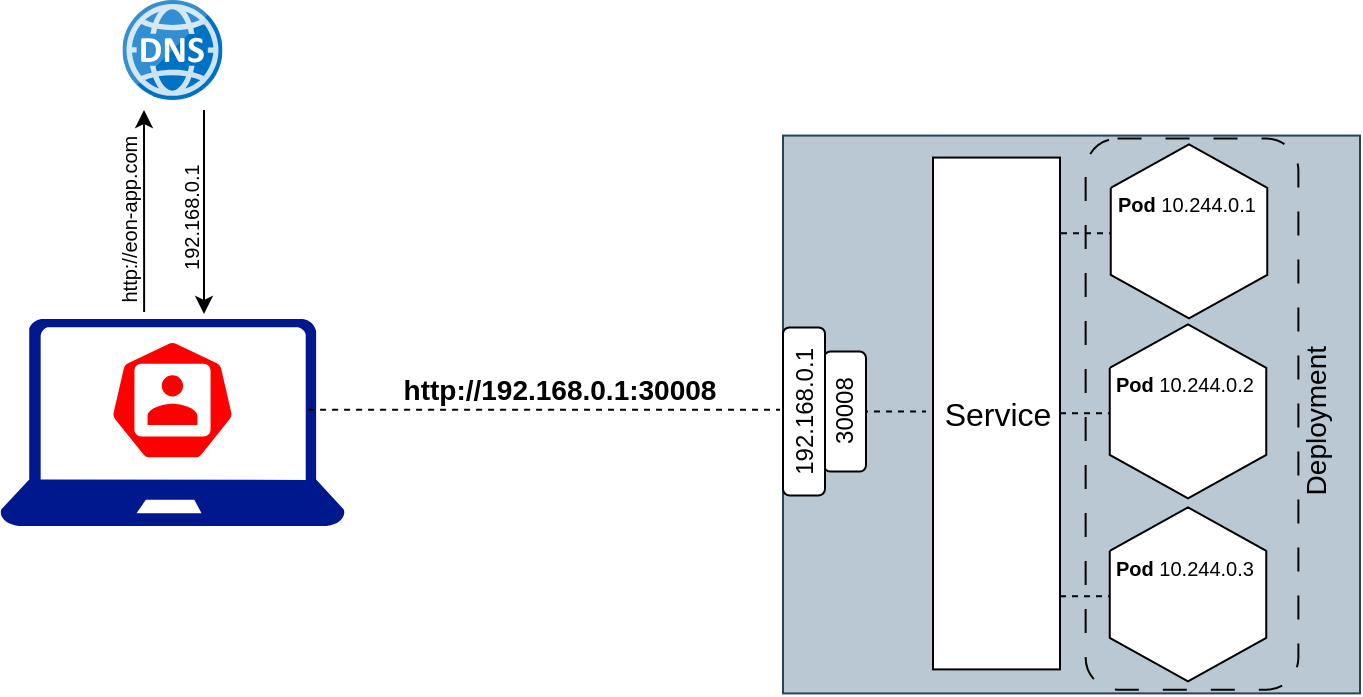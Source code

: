 <mxfile version="23.0.1" type="github">
  <diagram name="Page-1" id="ux_PUUvleqaBWZlEBw-f">
    <mxGraphModel dx="1061" dy="1878" grid="1" gridSize="10" guides="1" tooltips="1" connect="1" arrows="1" fold="1" page="1" pageScale="1" pageWidth="850" pageHeight="1100" math="0" shadow="0">
      <root>
        <mxCell id="0" />
        <mxCell id="1" parent="0" />
        <mxCell id="RruQv3TNjF2r6rg1G-1i-1" value="" style="sketch=0;html=1;dashed=0;whitespace=wrap;fillColor=#FF0000;strokeColor=#ffffff;points=[[0.005,0.63,0],[0.1,0.2,0],[0.9,0.2,0],[0.5,0,0],[0.995,0.63,0],[0.72,0.99,0],[0.5,1,0],[0.28,0.99,0]];verticalLabelPosition=bottom;align=center;verticalAlign=top;shape=mxgraph.kubernetes.icon;prIcon=user;spacing=-4;" parent="1" vertex="1">
          <mxGeometry x="124.53" y="-900.4" width="63.44" height="60.9" as="geometry" />
        </mxCell>
        <mxCell id="RruQv3TNjF2r6rg1G-1i-11" value="" style="sketch=0;aspect=fixed;pointerEvents=1;shadow=0;dashed=0;html=1;strokeColor=none;labelPosition=center;verticalLabelPosition=bottom;verticalAlign=top;align=center;fillColor=#00188D;shape=mxgraph.azure.laptop" parent="1" vertex="1">
          <mxGeometry x="70" y="-910.5" width="172.5" height="103.5" as="geometry" />
        </mxCell>
        <mxCell id="pP3D3UpvlZL9q_hh4rRk-21" value="" style="endArrow=none;dashed=1;html=1;rounded=0;" parent="1" edge="1">
          <mxGeometry width="50" height="50" relative="1" as="geometry">
            <mxPoint x="350" y="-865.09" as="sourcePoint" />
            <mxPoint x="460" y="-865.09" as="targetPoint" />
          </mxGeometry>
        </mxCell>
        <mxCell id="pP3D3UpvlZL9q_hh4rRk-33" value="" style="endArrow=none;dashed=1;html=1;rounded=0;exitX=1.009;exitY=0.503;exitDx=0;exitDy=0;exitPerimeter=0;" parent="1" edge="1">
          <mxGeometry width="50" height="50" relative="1" as="geometry">
            <mxPoint x="224.053" y="-865.14" as="sourcePoint" />
            <mxPoint x="350" y="-865.09" as="targetPoint" />
          </mxGeometry>
        </mxCell>
        <mxCell id="lmyOfEDprMvOEez0UIYF-1" value="&lt;b&gt;&lt;font style=&quot;font-size: 14px;&quot;&gt;http://192.168.0.1:30008&lt;/font&gt;&lt;/b&gt;" style="text;html=1;strokeColor=none;fillColor=none;align=center;verticalAlign=middle;whiteSpace=wrap;rounded=0;" parent="1" vertex="1">
          <mxGeometry x="270" y="-889.59" width="160" height="30" as="geometry" />
        </mxCell>
        <mxCell id="lmyOfEDprMvOEez0UIYF-15" value="" style="endArrow=classic;html=1;rounded=0;exitX=0.383;exitY=-0.014;exitDx=0;exitDy=0;exitPerimeter=0;" parent="1" edge="1">
          <mxGeometry width="50" height="50" relative="1" as="geometry">
            <mxPoint x="142.068" y="-913.949" as="sourcePoint" />
            <mxPoint x="142" y="-1015" as="targetPoint" />
          </mxGeometry>
        </mxCell>
        <mxCell id="lmyOfEDprMvOEez0UIYF-16" value="" style="endArrow=classic;html=1;rounded=0;" parent="1" edge="1">
          <mxGeometry width="50" height="50" relative="1" as="geometry">
            <mxPoint x="172" y="-1015" as="sourcePoint" />
            <mxPoint x="172" y="-913" as="targetPoint" />
          </mxGeometry>
        </mxCell>
        <mxCell id="lmyOfEDprMvOEez0UIYF-17" value="&lt;font style=&quot;font-size: 10px;&quot;&gt;http://eon-app.com&lt;/font&gt;" style="text;html=1;strokeColor=none;fillColor=none;align=center;verticalAlign=middle;whiteSpace=wrap;rounded=0;rotation=-90;" parent="1" vertex="1">
          <mxGeometry x="73.97" y="-975.4" width="120" height="30" as="geometry" />
        </mxCell>
        <mxCell id="lmyOfEDprMvOEez0UIYF-19" value="&lt;font style=&quot;font-size: 10px;&quot;&gt;192.168.0.1&lt;/font&gt;" style="text;html=1;strokeColor=none;fillColor=none;align=center;verticalAlign=middle;whiteSpace=wrap;rounded=0;rotation=-90;" parent="1" vertex="1">
          <mxGeometry x="104.97" y="-976.4" width="120" height="30" as="geometry" />
        </mxCell>
        <mxCell id="EDPzLhZ5t14-nJ9mS6uv-1" value="" style="image;sketch=0;aspect=fixed;html=1;points=[];align=center;fontSize=12;image=img/lib/mscae/DNS.svg;" vertex="1" parent="1">
          <mxGeometry x="131.25" y="-1070" width="50" height="50" as="geometry" />
        </mxCell>
        <mxCell id="EDPzLhZ5t14-nJ9mS6uv-2" value="" style="rounded=0;whiteSpace=wrap;html=1;fillColor=#bac8d3;strokeColor=#23445d;" vertex="1" parent="1">
          <mxGeometry x="461.5" y="-1002.21" width="288.5" height="278.91" as="geometry" />
        </mxCell>
        <mxCell id="EDPzLhZ5t14-nJ9mS6uv-3" value="" style="endArrow=none;html=1;rounded=0;exitX=0.5;exitY=1;exitDx=0;exitDy=0;entryX=0;entryY=1;entryDx=0;entryDy=0;dashed=1;" edge="1" parent="1">
          <mxGeometry width="50" height="50" relative="1" as="geometry">
            <mxPoint x="600.5" y="-953.43" as="sourcePoint" />
            <mxPoint x="685.95" y="-953.43" as="targetPoint" />
          </mxGeometry>
        </mxCell>
        <mxCell id="EDPzLhZ5t14-nJ9mS6uv-4" value="" style="endArrow=none;dashed=1;html=1;rounded=0;" edge="1" parent="1">
          <mxGeometry width="50" height="50" relative="1" as="geometry">
            <mxPoint x="483" y="-864.21" as="sourcePoint" />
            <mxPoint x="533" y="-864.21" as="targetPoint" />
          </mxGeometry>
        </mxCell>
        <mxCell id="EDPzLhZ5t14-nJ9mS6uv-5" value="30008" style="rounded=1;whiteSpace=wrap;html=1;rotation=-90;" vertex="1" parent="1">
          <mxGeometry x="462.5" y="-874.71" width="60" height="21" as="geometry" />
        </mxCell>
        <mxCell id="EDPzLhZ5t14-nJ9mS6uv-6" value="192.168.0.1" style="rounded=1;whiteSpace=wrap;html=1;rotation=-90;" vertex="1" parent="1">
          <mxGeometry x="430" y="-874.8" width="84" height="21" as="geometry" />
        </mxCell>
        <mxCell id="EDPzLhZ5t14-nJ9mS6uv-7" value="&lt;font style=&quot;font-size: 16px;&quot;&gt;Service&lt;/font&gt;" style="rounded=0;whiteSpace=wrap;html=1;" vertex="1" parent="1">
          <mxGeometry x="536.5" y="-991.21" width="63.5" height="255.91" as="geometry" />
        </mxCell>
        <mxCell id="EDPzLhZ5t14-nJ9mS6uv-8" value="" style="verticalLabelPosition=bottom;verticalAlign=top;html=1;shape=mxgraph.basic.polygon;polyCoords=[[0,0.25],[0.5,0],[1,0.25],[1,0.75],[0.5,1],[0,0.75],[0,0.25]];polyline=1;fillColor=default;perimeter=rectanglePerimeter;" vertex="1" parent="1">
          <mxGeometry x="625.38" y="-997.8" width="78.25" height="87" as="geometry" />
        </mxCell>
        <mxCell id="EDPzLhZ5t14-nJ9mS6uv-9" value="&lt;font style=&quot;font-size: 10px;&quot;&gt;&lt;b style=&quot;border-color: var(--border-color); text-align: center;&quot;&gt;Pod&amp;nbsp;&lt;/b&gt;&lt;span style=&quot;border-color: var(--border-color); text-align: center;&quot;&gt;10.244.0.1&lt;/span&gt;&lt;/font&gt;" style="text;whiteSpace=wrap;html=1;rotation=0;" vertex="1" parent="1">
          <mxGeometry x="626.95" y="-981.61" width="71.12" height="28" as="geometry" />
        </mxCell>
        <mxCell id="EDPzLhZ5t14-nJ9mS6uv-10" value="" style="endArrow=none;html=1;rounded=0;exitX=0.5;exitY=1;exitDx=0;exitDy=0;entryX=0;entryY=1;entryDx=0;entryDy=0;dashed=1;" edge="1" parent="1">
          <mxGeometry width="50" height="50" relative="1" as="geometry">
            <mxPoint x="600" y="-863.43" as="sourcePoint" />
            <mxPoint x="685.45" y="-863.43" as="targetPoint" />
          </mxGeometry>
        </mxCell>
        <mxCell id="EDPzLhZ5t14-nJ9mS6uv-11" value="" style="verticalLabelPosition=bottom;verticalAlign=top;html=1;shape=mxgraph.basic.polygon;polyCoords=[[0,0.25],[0.5,0],[1,0.25],[1,0.75],[0.5,1],[0,0.75],[0,0.25]];polyline=1;fillColor=default;perimeter=rectanglePerimeter;" vertex="1" parent="1">
          <mxGeometry x="624.88" y="-907.8" width="78.25" height="87" as="geometry" />
        </mxCell>
        <mxCell id="EDPzLhZ5t14-nJ9mS6uv-12" value="&lt;font style=&quot;font-size: 10px;&quot;&gt;&lt;b style=&quot;border-color: var(--border-color); text-align: center;&quot;&gt;Pod&amp;nbsp;&lt;/b&gt;&lt;span style=&quot;border-color: var(--border-color); text-align: center;&quot;&gt;10.244.0.2&lt;/span&gt;&lt;/font&gt;" style="text;whiteSpace=wrap;html=1;rotation=0;" vertex="1" parent="1">
          <mxGeometry x="626.45" y="-891.61" width="71.12" height="28" as="geometry" />
        </mxCell>
        <mxCell id="EDPzLhZ5t14-nJ9mS6uv-13" value="" style="endArrow=none;html=1;rounded=0;exitX=0.5;exitY=1;exitDx=0;exitDy=0;entryX=0;entryY=1;entryDx=0;entryDy=0;dashed=1;" edge="1" parent="1">
          <mxGeometry width="50" height="50" relative="1" as="geometry">
            <mxPoint x="600" y="-771.93" as="sourcePoint" />
            <mxPoint x="685.45" y="-771.93" as="targetPoint" />
          </mxGeometry>
        </mxCell>
        <mxCell id="EDPzLhZ5t14-nJ9mS6uv-14" value="" style="verticalLabelPosition=bottom;verticalAlign=top;html=1;shape=mxgraph.basic.polygon;polyCoords=[[0,0.25],[0.5,0],[1,0.25],[1,0.75],[0.5,1],[0,0.75],[0,0.25]];polyline=1;fillColor=default;perimeter=rectanglePerimeter;" vertex="1" parent="1">
          <mxGeometry x="624.88" y="-816.3" width="78.25" height="87" as="geometry" />
        </mxCell>
        <mxCell id="EDPzLhZ5t14-nJ9mS6uv-15" value="&lt;font style=&quot;font-size: 10px;&quot;&gt;&lt;b style=&quot;border-color: var(--border-color); text-align: center;&quot;&gt;Pod&amp;nbsp;&lt;/b&gt;&lt;span style=&quot;border-color: var(--border-color); text-align: center;&quot;&gt;10.244.0.3&lt;/span&gt;&lt;/font&gt;" style="text;whiteSpace=wrap;html=1;rotation=0;" vertex="1" parent="1">
          <mxGeometry x="626.45" y="-800.11" width="71.12" height="28" as="geometry" />
        </mxCell>
        <mxCell id="EDPzLhZ5t14-nJ9mS6uv-16" value="" style="rounded=1;whiteSpace=wrap;html=1;fillColor=none;strokeColor=#050502;dashed=1;dashPattern=12 12;" vertex="1" parent="1">
          <mxGeometry x="612.82" y="-1000.74" width="106.37" height="275.59" as="geometry" />
        </mxCell>
        <mxCell id="EDPzLhZ5t14-nJ9mS6uv-17" value="&lt;font style=&quot;font-size: 14px;&quot;&gt;Deployment&lt;/font&gt;" style="text;html=1;strokeColor=none;fillColor=none;align=center;verticalAlign=middle;whiteSpace=wrap;rounded=0;rotation=-90;" vertex="1" parent="1">
          <mxGeometry x="698.07" y="-874.71" width="60" height="30" as="geometry" />
        </mxCell>
      </root>
    </mxGraphModel>
  </diagram>
</mxfile>

